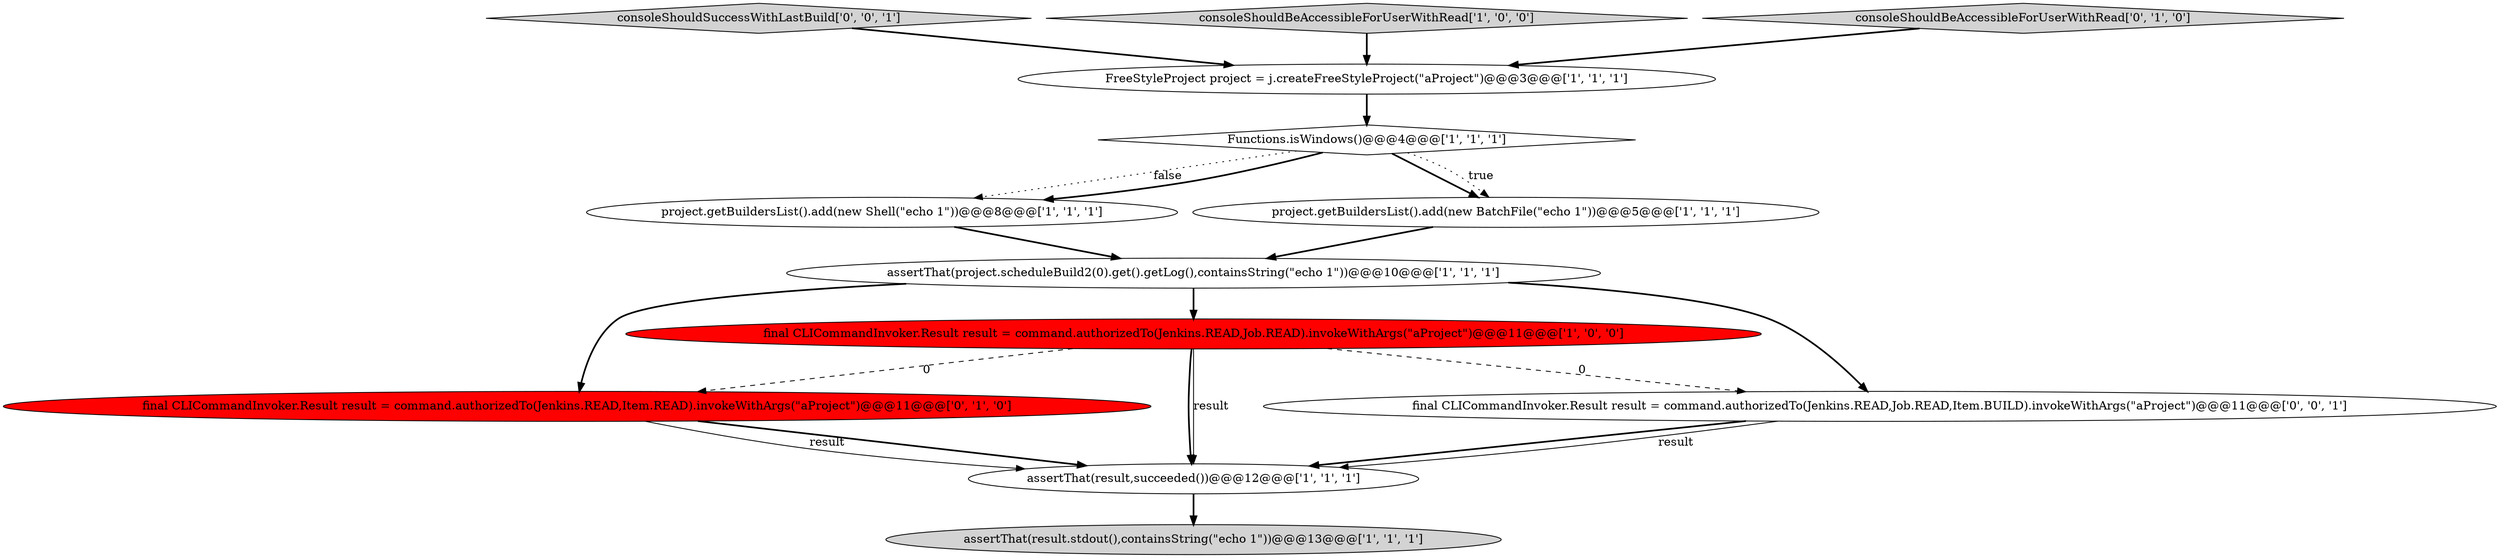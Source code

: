 digraph {
5 [style = filled, label = "assertThat(result,succeeded())@@@12@@@['1', '1', '1']", fillcolor = white, shape = ellipse image = "AAA0AAABBB1BBB"];
11 [style = filled, label = "consoleShouldSuccessWithLastBuild['0', '0', '1']", fillcolor = lightgray, shape = diamond image = "AAA0AAABBB3BBB"];
9 [style = filled, label = "final CLICommandInvoker.Result result = command.authorizedTo(Jenkins.READ,Item.READ).invokeWithArgs(\"aProject\")@@@11@@@['0', '1', '0']", fillcolor = red, shape = ellipse image = "AAA1AAABBB2BBB"];
1 [style = filled, label = "assertThat(project.scheduleBuild2(0).get().getLog(),containsString(\"echo 1\"))@@@10@@@['1', '1', '1']", fillcolor = white, shape = ellipse image = "AAA0AAABBB1BBB"];
6 [style = filled, label = "assertThat(result.stdout(),containsString(\"echo 1\"))@@@13@@@['1', '1', '1']", fillcolor = lightgray, shape = ellipse image = "AAA0AAABBB1BBB"];
2 [style = filled, label = "FreeStyleProject project = j.createFreeStyleProject(\"aProject\")@@@3@@@['1', '1', '1']", fillcolor = white, shape = ellipse image = "AAA0AAABBB1BBB"];
0 [style = filled, label = "project.getBuildersList().add(new Shell(\"echo 1\"))@@@8@@@['1', '1', '1']", fillcolor = white, shape = ellipse image = "AAA0AAABBB1BBB"];
7 [style = filled, label = "consoleShouldBeAccessibleForUserWithRead['1', '0', '0']", fillcolor = lightgray, shape = diamond image = "AAA0AAABBB1BBB"];
12 [style = filled, label = "final CLICommandInvoker.Result result = command.authorizedTo(Jenkins.READ,Job.READ,Item.BUILD).invokeWithArgs(\"aProject\")@@@11@@@['0', '0', '1']", fillcolor = white, shape = ellipse image = "AAA0AAABBB3BBB"];
10 [style = filled, label = "consoleShouldBeAccessibleForUserWithRead['0', '1', '0']", fillcolor = lightgray, shape = diamond image = "AAA0AAABBB2BBB"];
4 [style = filled, label = "final CLICommandInvoker.Result result = command.authorizedTo(Jenkins.READ,Job.READ).invokeWithArgs(\"aProject\")@@@11@@@['1', '0', '0']", fillcolor = red, shape = ellipse image = "AAA1AAABBB1BBB"];
8 [style = filled, label = "project.getBuildersList().add(new BatchFile(\"echo 1\"))@@@5@@@['1', '1', '1']", fillcolor = white, shape = ellipse image = "AAA0AAABBB1BBB"];
3 [style = filled, label = "Functions.isWindows()@@@4@@@['1', '1', '1']", fillcolor = white, shape = diamond image = "AAA0AAABBB1BBB"];
1->4 [style = bold, label=""];
12->5 [style = bold, label=""];
2->3 [style = bold, label=""];
12->5 [style = solid, label="result"];
3->0 [style = dotted, label="false"];
11->2 [style = bold, label=""];
1->9 [style = bold, label=""];
3->0 [style = bold, label=""];
4->12 [style = dashed, label="0"];
8->1 [style = bold, label=""];
4->9 [style = dashed, label="0"];
5->6 [style = bold, label=""];
4->5 [style = solid, label="result"];
7->2 [style = bold, label=""];
0->1 [style = bold, label=""];
3->8 [style = bold, label=""];
1->12 [style = bold, label=""];
9->5 [style = bold, label=""];
10->2 [style = bold, label=""];
3->8 [style = dotted, label="true"];
4->5 [style = bold, label=""];
9->5 [style = solid, label="result"];
}
